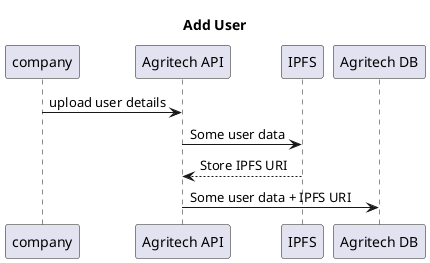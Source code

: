 @startuml

title Add User
company -> "Agritech API" : upload user details
"Agritech API" -> "IPFS" : Some user data
"Agritech API" <--"IPFS" : Store IPFS URI
"Agritech API" -> "Agritech DB" : Some user data + IPFS URI

@enduml